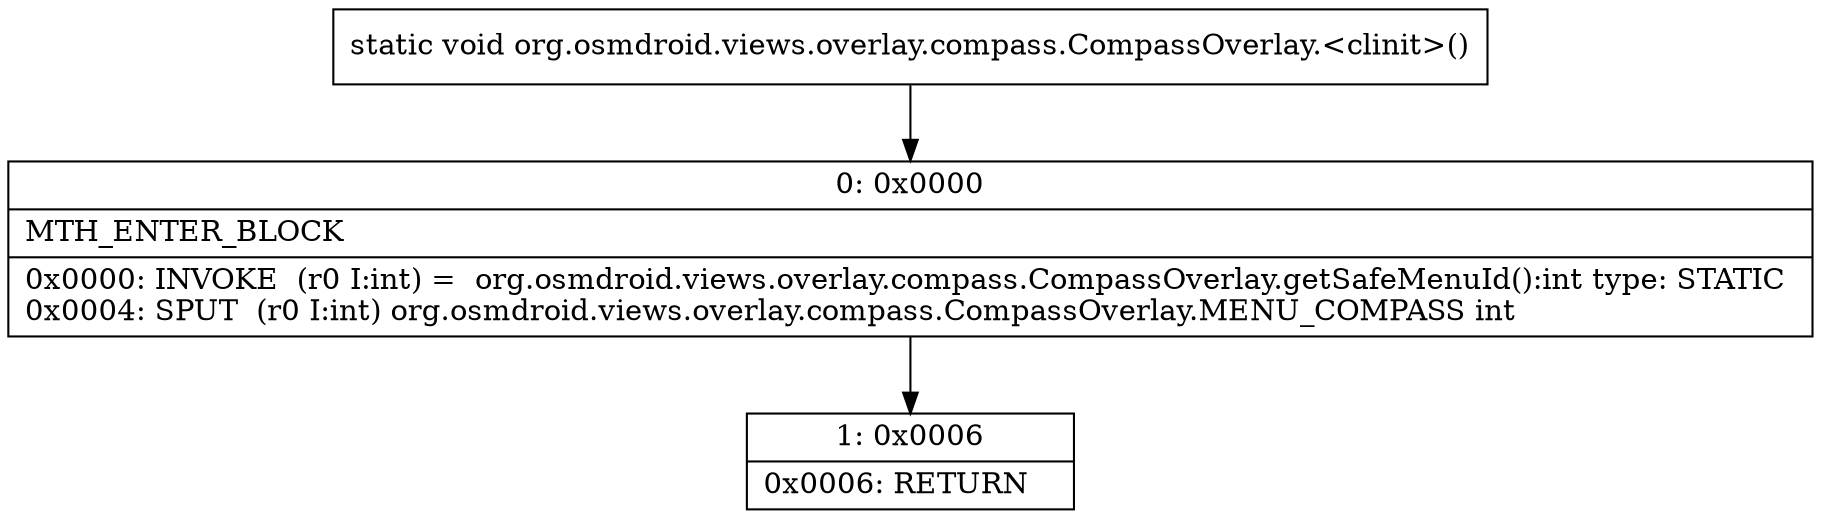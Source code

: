 digraph "CFG fororg.osmdroid.views.overlay.compass.CompassOverlay.\<clinit\>()V" {
Node_0 [shape=record,label="{0\:\ 0x0000|MTH_ENTER_BLOCK\l|0x0000: INVOKE  (r0 I:int) =  org.osmdroid.views.overlay.compass.CompassOverlay.getSafeMenuId():int type: STATIC \l0x0004: SPUT  (r0 I:int) org.osmdroid.views.overlay.compass.CompassOverlay.MENU_COMPASS int \l}"];
Node_1 [shape=record,label="{1\:\ 0x0006|0x0006: RETURN   \l}"];
MethodNode[shape=record,label="{static void org.osmdroid.views.overlay.compass.CompassOverlay.\<clinit\>() }"];
MethodNode -> Node_0;
Node_0 -> Node_1;
}

